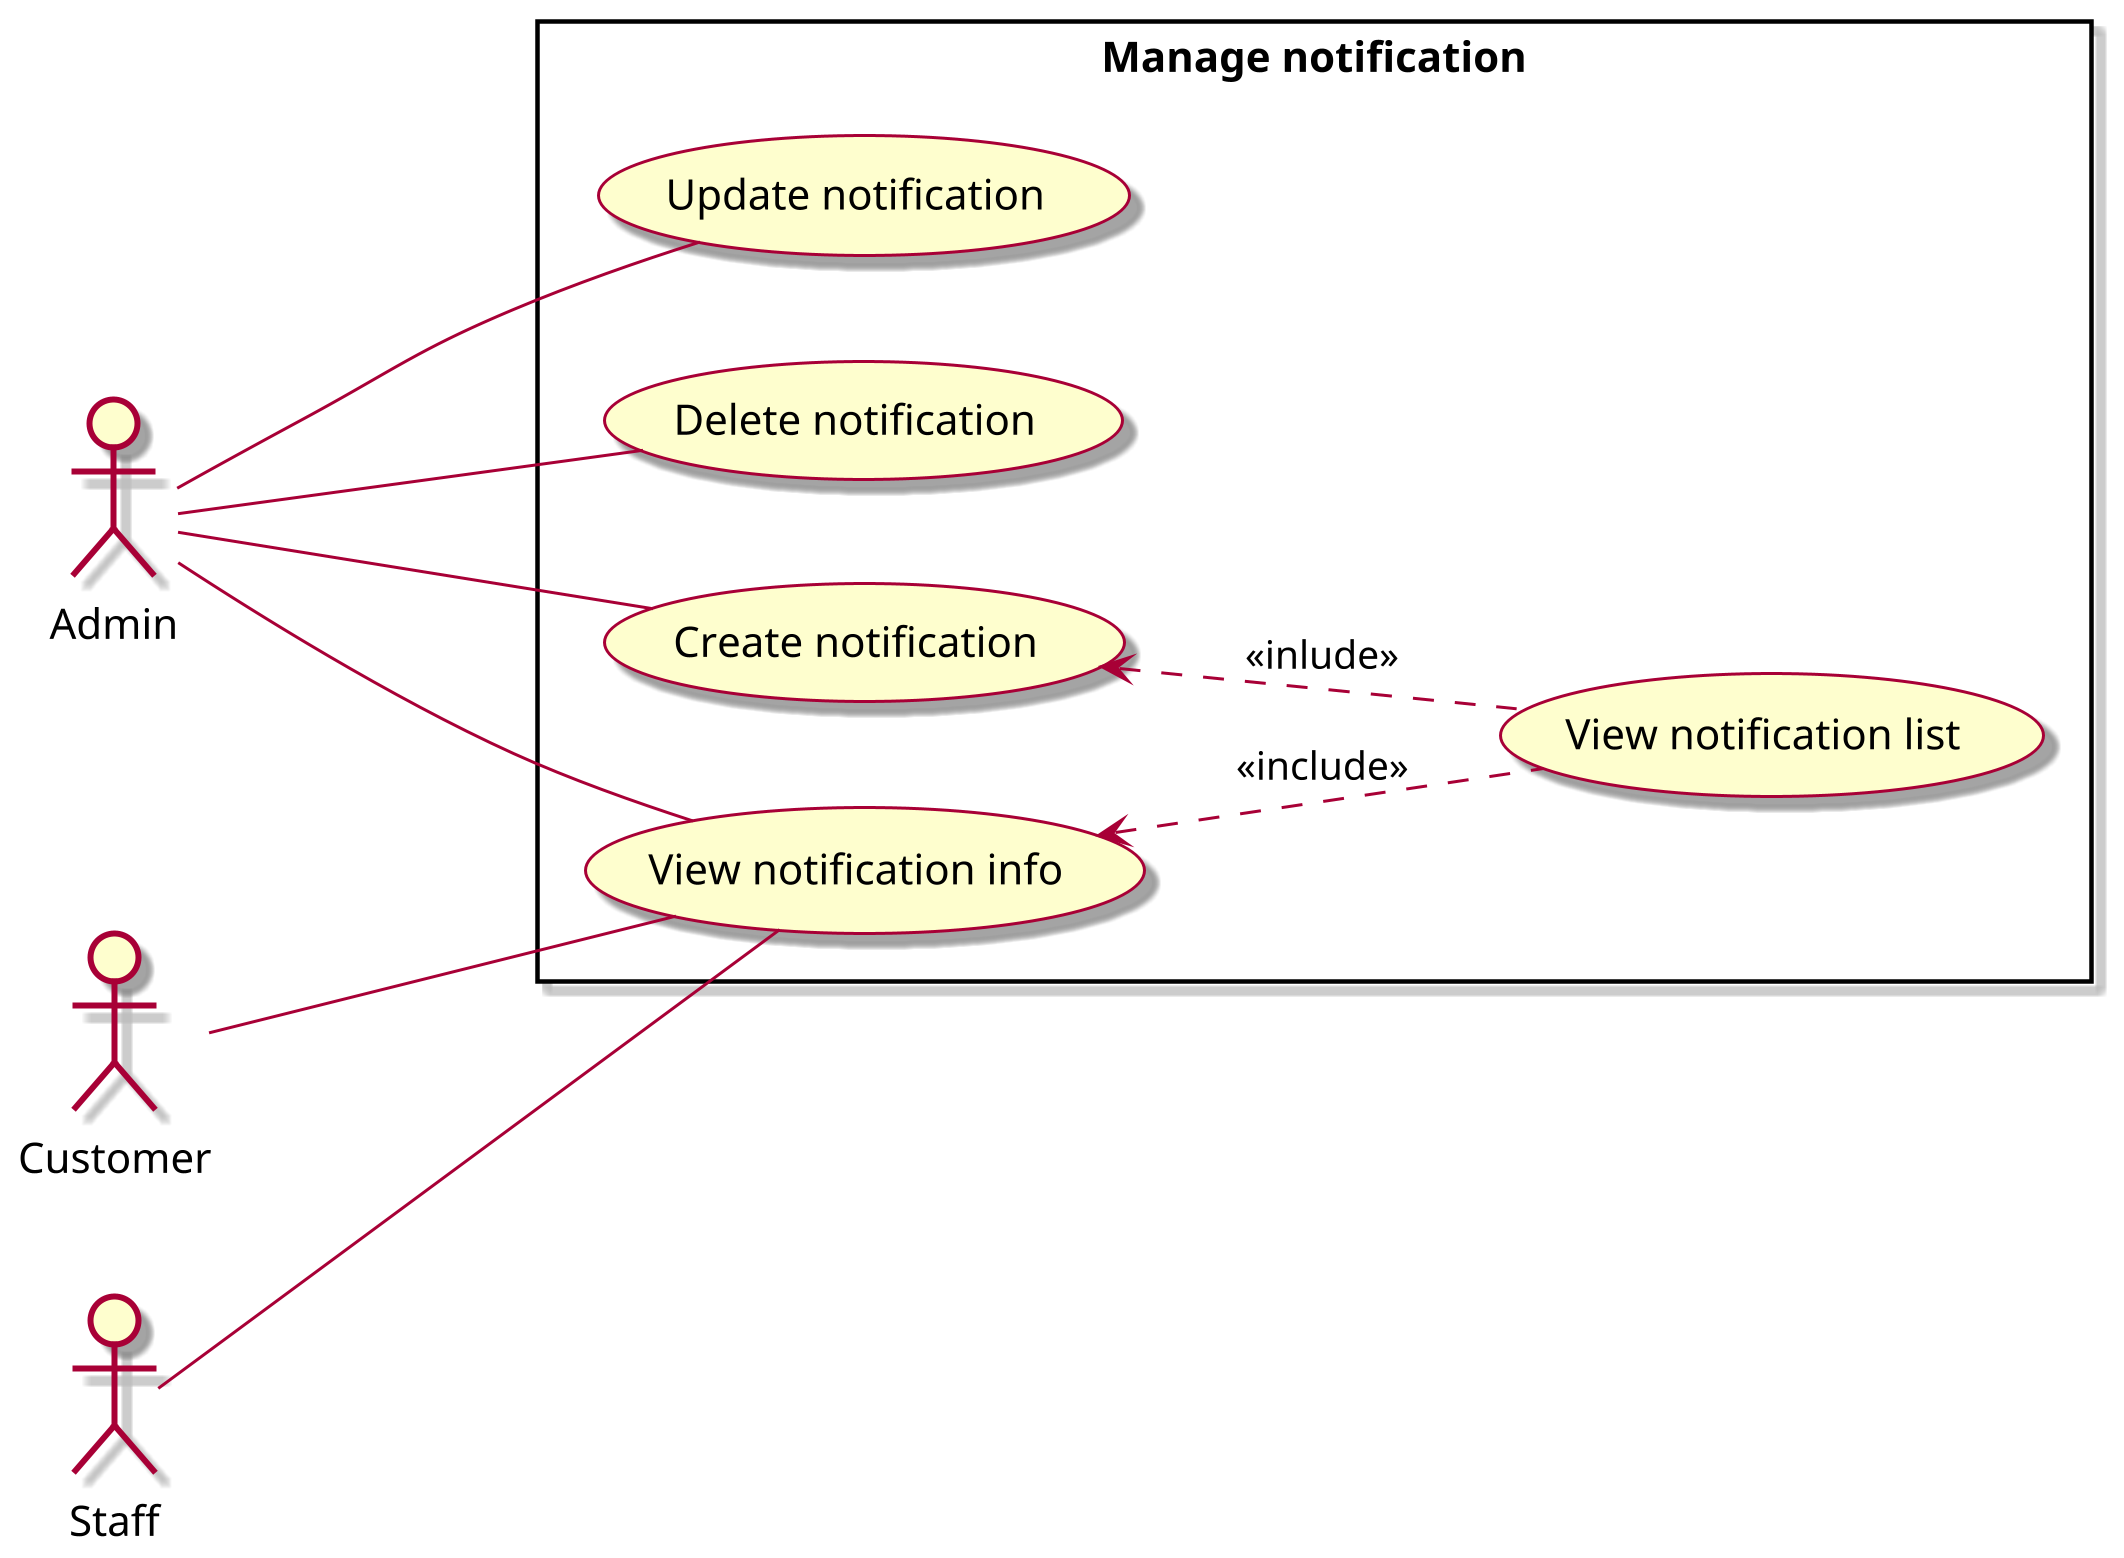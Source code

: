 @startuml ManageNotification

skin rose
scale 3

left to right direction

actor Admin as admin
actor Customer as customer
actor Staff as staff

rectangle "Manage notification" {
    usecase (Create notification) as ttb
    usecase (View notification list) as xdstb
    usecase (View notification info) as xtttb
    usecase (Update notification) as stb
    usecase (Delete notification) as xtb
}

admin --- ttb
admin --- xtttb
admin --- stb
admin --- xtb

staff --- xtttb

customer --- xtttb

ttb <.. xdstb : <<inlude>>
xtttb <.. xdstb : <<include>>

@enduml